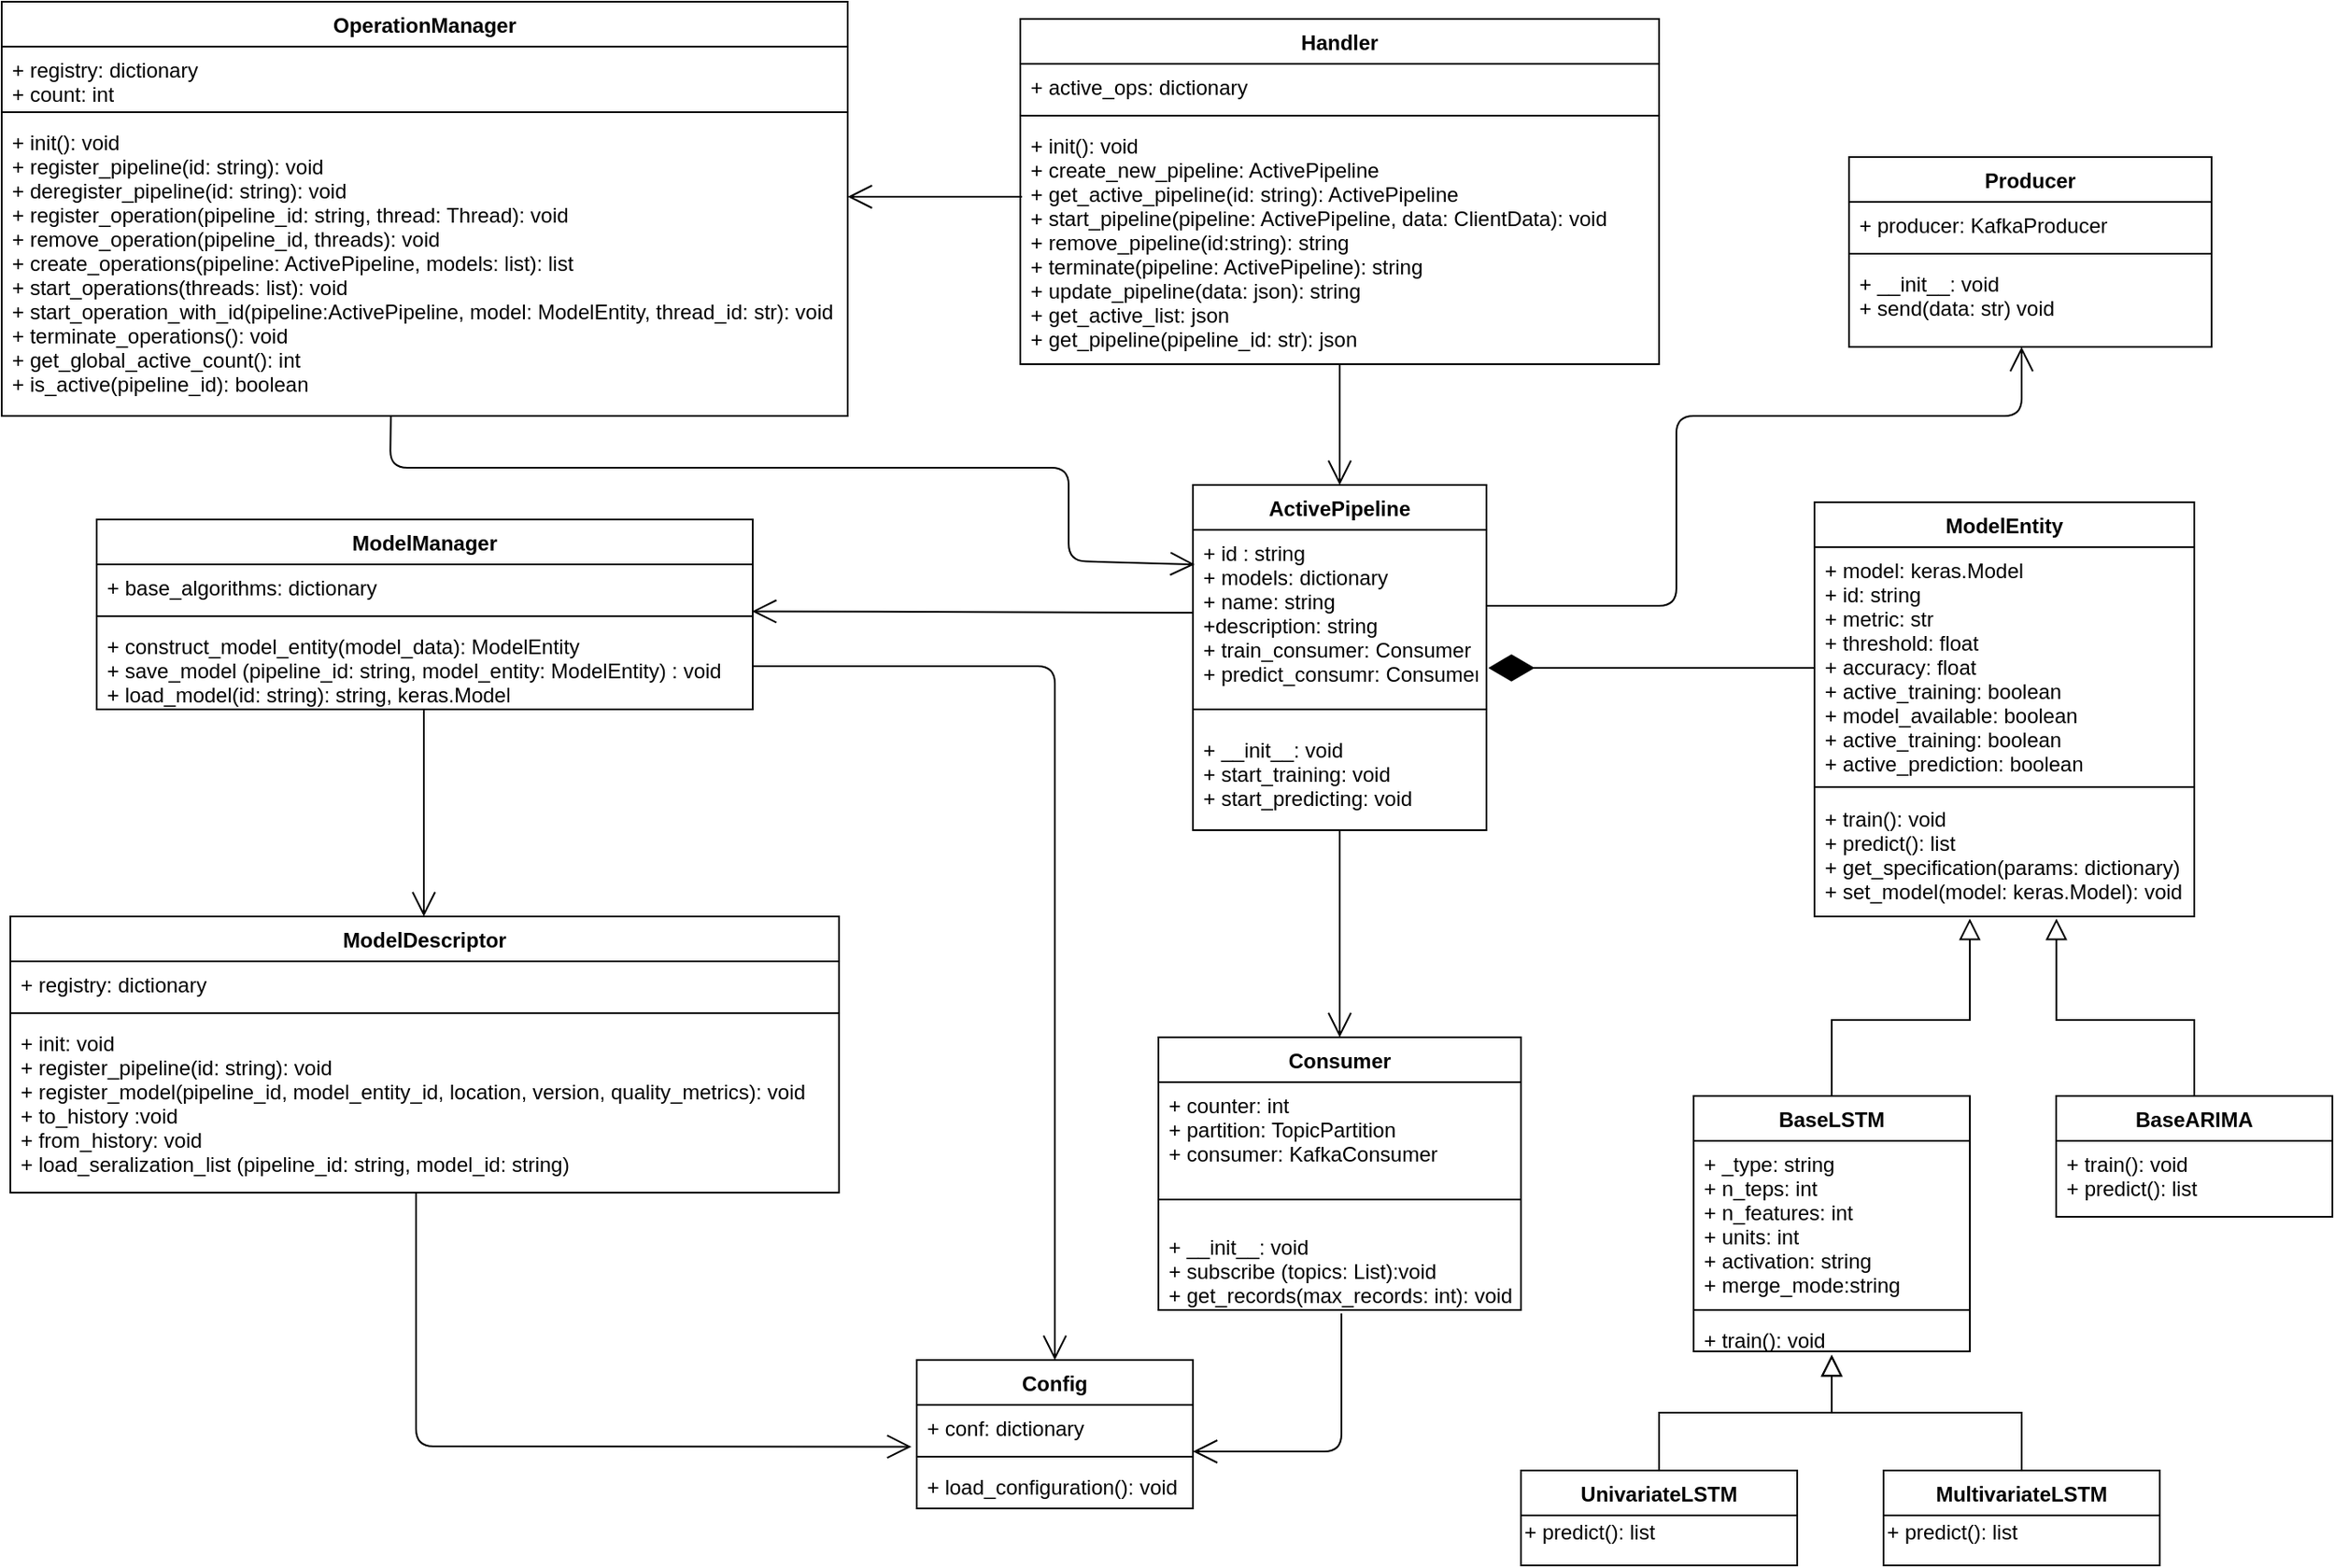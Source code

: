 <mxfile version="14.5.1" type="device"><diagram id="C5RBs43oDa-KdzZeNtuy" name="Page-1"><mxGraphModel dx="1851" dy="1761" grid="1" gridSize="10" guides="1" tooltips="1" connect="1" arrows="1" fold="1" page="1" pageScale="1" pageWidth="827" pageHeight="1169" math="0" shadow="0"><root><mxCell id="WIyWlLk6GJQsqaUBKTNV-0"/><mxCell id="WIyWlLk6GJQsqaUBKTNV-1" parent="WIyWlLk6GJQsqaUBKTNV-0"/><mxCell id="zkfFHV4jXpPFQw0GAbJ--12" value="" style="endArrow=block;endSize=10;endFill=0;shadow=0;strokeWidth=1;rounded=0;edgeStyle=elbowEdgeStyle;elbow=vertical;entryX=0.409;entryY=1.017;entryDx=0;entryDy=0;entryPerimeter=0;" parent="WIyWlLk6GJQsqaUBKTNV-1" target="G3pc03JpmLfS3VmFejbK-3" edge="1"><mxGeometry width="160" relative="1" as="geometry"><mxPoint x="530" y="449" as="sourcePoint"/><mxPoint x="630" y="334" as="targetPoint"/><Array as="points"><mxPoint x="540" y="400"/></Array></mxGeometry></mxCell><mxCell id="zkfFHV4jXpPFQw0GAbJ--13" value="BaseARIMA" style="swimlane;fontStyle=1;align=center;verticalAlign=top;childLayout=stackLayout;horizontal=1;startSize=26;horizontalStack=0;resizeParent=1;resizeLast=0;collapsible=1;marginBottom=0;rounded=0;shadow=0;strokeWidth=1;" parent="WIyWlLk6GJQsqaUBKTNV-1" vertex="1"><mxGeometry x="660" y="444" width="160" height="70" as="geometry"><mxRectangle x="340" y="380" width="170" height="26" as="alternateBounds"/></mxGeometry></mxCell><mxCell id="yNwkSyV6nHP0WWP-z2qm-6" value="+ train(): void&#10;+ predict(): list" style="text;strokeColor=none;fillColor=none;align=left;verticalAlign=top;spacingLeft=4;spacingRight=4;overflow=hidden;rotatable=0;points=[[0,0.5],[1,0.5]];portConstraint=eastwest;" parent="zkfFHV4jXpPFQw0GAbJ--13" vertex="1"><mxGeometry y="26" width="160" height="44" as="geometry"/></mxCell><mxCell id="JnYLM_wyh4FFhgTIzAB--0" value="" style="endArrow=block;endSize=10;endFill=0;shadow=0;strokeWidth=1;rounded=0;edgeStyle=elbowEdgeStyle;elbow=vertical;entryX=0.5;entryY=1.1;entryDx=0;entryDy=0;entryPerimeter=0;exitX=0.5;exitY=0;exitDx=0;exitDy=0;" parent="WIyWlLk6GJQsqaUBKTNV-1" source="JnYLM_wyh4FFhgTIzAB--1" target="yNwkSyV6nHP0WWP-z2qm-4" edge="1"><mxGeometry width="160" relative="1" as="geometry"><mxPoint x="640" y="639" as="sourcePoint"/><mxPoint x="530" y="554" as="targetPoint"/></mxGeometry></mxCell><mxCell id="JnYLM_wyh4FFhgTIzAB--1" value="MultivariateLSTM" style="swimlane;fontStyle=1;align=center;verticalAlign=top;childLayout=stackLayout;horizontal=1;startSize=26;horizontalStack=0;resizeParent=1;resizeLast=0;collapsible=1;marginBottom=0;rounded=0;shadow=0;strokeWidth=1;" parent="WIyWlLk6GJQsqaUBKTNV-1" vertex="1"><mxGeometry x="560" y="661" width="160" height="55" as="geometry"><mxRectangle x="130" y="380" width="160" height="26" as="alternateBounds"/></mxGeometry></mxCell><mxCell id="cp83W9XdrxknQImygPVt-1" value="+ predict(): list" style="text;html=1;align=left;verticalAlign=middle;resizable=0;points=[];autosize=1;" parent="JnYLM_wyh4FFhgTIzAB--1" vertex="1"><mxGeometry y="26" width="160" height="20" as="geometry"/></mxCell><mxCell id="JnYLM_wyh4FFhgTIzAB--4" value="" style="endArrow=block;endSize=10;endFill=0;shadow=0;strokeWidth=1;rounded=0;edgeStyle=elbowEdgeStyle;elbow=vertical;entryX=0.5;entryY=1.1;entryDx=0;entryDy=0;entryPerimeter=0;exitX=0.5;exitY=0;exitDx=0;exitDy=0;" parent="WIyWlLk6GJQsqaUBKTNV-1" source="JnYLM_wyh4FFhgTIzAB--5" target="yNwkSyV6nHP0WWP-z2qm-4" edge="1"><mxGeometry width="160" relative="1" as="geometry"><mxPoint x="430" y="654" as="sourcePoint"/><mxPoint x="530" y="564" as="targetPoint"/></mxGeometry></mxCell><mxCell id="JnYLM_wyh4FFhgTIzAB--5" value="UnivariateLSTM" style="swimlane;fontStyle=1;align=center;verticalAlign=top;childLayout=stackLayout;horizontal=1;startSize=26;horizontalStack=0;resizeParent=1;resizeLast=0;collapsible=1;marginBottom=0;rounded=0;shadow=0;strokeWidth=1;" parent="WIyWlLk6GJQsqaUBKTNV-1" vertex="1"><mxGeometry x="350" y="661" width="160" height="55" as="geometry"><mxRectangle x="130" y="380" width="160" height="26" as="alternateBounds"/></mxGeometry></mxCell><mxCell id="cp83W9XdrxknQImygPVt-0" value="+ predict(): list" style="text;html=1;align=left;verticalAlign=middle;resizable=0;points=[];autosize=1;" parent="JnYLM_wyh4FFhgTIzAB--5" vertex="1"><mxGeometry y="26" width="160" height="20" as="geometry"/></mxCell><mxCell id="yNwkSyV6nHP0WWP-z2qm-1" value="BaseLSTM" style="swimlane;fontStyle=1;align=center;verticalAlign=top;childLayout=stackLayout;horizontal=1;startSize=26;horizontalStack=0;resizeParent=1;resizeParentMax=0;resizeLast=0;collapsible=1;marginBottom=0;" parent="WIyWlLk6GJQsqaUBKTNV-1" vertex="1"><mxGeometry x="450" y="444" width="160" height="148" as="geometry"/></mxCell><mxCell id="yNwkSyV6nHP0WWP-z2qm-2" value="+ _type: string&#10;+ n_teps: int&#10;+ n_features: int&#10;+ units: int&#10;+ activation: string&#10;+ merge_mode:string" style="text;strokeColor=none;fillColor=none;align=left;verticalAlign=top;spacingLeft=4;spacingRight=4;overflow=hidden;rotatable=0;points=[[0,0.5],[1,0.5]];portConstraint=eastwest;" parent="yNwkSyV6nHP0WWP-z2qm-1" vertex="1"><mxGeometry y="26" width="160" height="94" as="geometry"/></mxCell><mxCell id="yNwkSyV6nHP0WWP-z2qm-3" value="" style="line;strokeWidth=1;fillColor=none;align=left;verticalAlign=middle;spacingTop=-1;spacingLeft=3;spacingRight=3;rotatable=0;labelPosition=right;points=[];portConstraint=eastwest;" parent="yNwkSyV6nHP0WWP-z2qm-1" vertex="1"><mxGeometry y="120" width="160" height="8" as="geometry"/></mxCell><mxCell id="yNwkSyV6nHP0WWP-z2qm-4" value="+ train(): void" style="text;strokeColor=none;fillColor=none;align=left;verticalAlign=top;spacingLeft=4;spacingRight=4;overflow=hidden;rotatable=0;points=[[0,0.5],[1,0.5]];portConstraint=eastwest;" parent="yNwkSyV6nHP0WWP-z2qm-1" vertex="1"><mxGeometry y="128" width="160" height="20" as="geometry"/></mxCell><mxCell id="yNwkSyV6nHP0WWP-z2qm-7" value="Consumer" style="swimlane;fontStyle=1;align=center;verticalAlign=top;childLayout=stackLayout;horizontal=1;startSize=26;horizontalStack=0;resizeParent=1;resizeParentMax=0;resizeLast=0;collapsible=1;marginBottom=0;" parent="WIyWlLk6GJQsqaUBKTNV-1" vertex="1"><mxGeometry x="140" y="410" width="210" height="158" as="geometry"/></mxCell><mxCell id="yNwkSyV6nHP0WWP-z2qm-8" value="+ counter: int&#10;+ partition: TopicPartition&#10;+ consumer: KafkaConsumer" style="text;strokeColor=none;fillColor=none;align=left;verticalAlign=top;spacingLeft=4;spacingRight=4;overflow=hidden;rotatable=0;points=[[0,0.5],[1,0.5]];portConstraint=eastwest;" parent="yNwkSyV6nHP0WWP-z2qm-7" vertex="1"><mxGeometry y="26" width="210" height="54" as="geometry"/></mxCell><mxCell id="yNwkSyV6nHP0WWP-z2qm-9" value="" style="line;strokeWidth=1;fillColor=none;align=left;verticalAlign=middle;spacingTop=-1;spacingLeft=3;spacingRight=3;rotatable=0;labelPosition=right;points=[];portConstraint=eastwest;" parent="yNwkSyV6nHP0WWP-z2qm-7" vertex="1"><mxGeometry y="80" width="210" height="28" as="geometry"/></mxCell><mxCell id="yNwkSyV6nHP0WWP-z2qm-10" value="+ __init__: void&#10;+ subscribe (topics: List):void&#10;+ get_records(max_records: int): void" style="text;strokeColor=none;fillColor=none;align=left;verticalAlign=top;spacingLeft=4;spacingRight=4;overflow=hidden;rotatable=0;points=[[0,0.5],[1,0.5]];portConstraint=eastwest;" parent="yNwkSyV6nHP0WWP-z2qm-7" vertex="1"><mxGeometry y="108" width="210" height="50" as="geometry"/></mxCell><mxCell id="cp83W9XdrxknQImygPVt-2" value="ActivePipeline" style="swimlane;fontStyle=1;align=center;verticalAlign=top;childLayout=stackLayout;horizontal=1;startSize=26;horizontalStack=0;resizeParent=1;resizeParentMax=0;resizeLast=0;collapsible=1;marginBottom=0;" parent="WIyWlLk6GJQsqaUBKTNV-1" vertex="1"><mxGeometry x="160" y="90" width="170" height="200" as="geometry"/></mxCell><mxCell id="cp83W9XdrxknQImygPVt-3" value="+ id : string&#10;+ models: dictionary&#10;+ name: string&#10;+description: string&#10;+ train_consumer: Consumer&#10;+ predict_consumr: Consumer" style="text;strokeColor=none;fillColor=none;align=left;verticalAlign=top;spacingLeft=4;spacingRight=4;overflow=hidden;rotatable=0;points=[[0,0.5],[1,0.5]];portConstraint=eastwest;" parent="cp83W9XdrxknQImygPVt-2" vertex="1"><mxGeometry y="26" width="170" height="94" as="geometry"/></mxCell><mxCell id="cp83W9XdrxknQImygPVt-4" value="" style="line;strokeWidth=1;fillColor=none;align=left;verticalAlign=middle;spacingTop=-1;spacingLeft=3;spacingRight=3;rotatable=0;labelPosition=right;points=[];portConstraint=eastwest;" parent="cp83W9XdrxknQImygPVt-2" vertex="1"><mxGeometry y="120" width="170" height="20" as="geometry"/></mxCell><mxCell id="cp83W9XdrxknQImygPVt-5" value="+ __init__: void&#10;+ start_training: void&#10;+ start_predicting: void" style="text;strokeColor=none;fillColor=none;align=left;verticalAlign=top;spacingLeft=4;spacingRight=4;overflow=hidden;rotatable=0;points=[[0,0.5],[1,0.5]];portConstraint=eastwest;" parent="cp83W9XdrxknQImygPVt-2" vertex="1"><mxGeometry y="140" width="170" height="60" as="geometry"/></mxCell><mxCell id="cp83W9XdrxknQImygPVt-10" value="ModelDescriptor" style="swimlane;fontStyle=1;align=center;verticalAlign=top;childLayout=stackLayout;horizontal=1;startSize=26;horizontalStack=0;resizeParent=1;resizeParentMax=0;resizeLast=0;collapsible=1;marginBottom=0;" parent="WIyWlLk6GJQsqaUBKTNV-1" vertex="1"><mxGeometry x="-525" y="340" width="480" height="160" as="geometry"/></mxCell><mxCell id="cp83W9XdrxknQImygPVt-11" value="+ registry: dictionary" style="text;strokeColor=none;fillColor=none;align=left;verticalAlign=top;spacingLeft=4;spacingRight=4;overflow=hidden;rotatable=0;points=[[0,0.5],[1,0.5]];portConstraint=eastwest;" parent="cp83W9XdrxknQImygPVt-10" vertex="1"><mxGeometry y="26" width="480" height="26" as="geometry"/></mxCell><mxCell id="cp83W9XdrxknQImygPVt-12" value="" style="line;strokeWidth=1;fillColor=none;align=left;verticalAlign=middle;spacingTop=-1;spacingLeft=3;spacingRight=3;rotatable=0;labelPosition=right;points=[];portConstraint=eastwest;" parent="cp83W9XdrxknQImygPVt-10" vertex="1"><mxGeometry y="52" width="480" height="8" as="geometry"/></mxCell><mxCell id="cp83W9XdrxknQImygPVt-13" value="+ init: void&#10;+ register_pipeline(id: string): void&#10;+ register_model(pipeline_id, model_entity_id, location, version, quality_metrics): void&#10;+ to_history :void&#10;+ from_history: void&#10;+ load_seralization_list (pipeline_id: string, model_id: string)" style="text;strokeColor=none;fillColor=none;align=left;verticalAlign=top;spacingLeft=4;spacingRight=4;overflow=hidden;rotatable=0;points=[[0,0.5],[1,0.5]];portConstraint=eastwest;" parent="cp83W9XdrxknQImygPVt-10" vertex="1"><mxGeometry y="60" width="480" height="100" as="geometry"/></mxCell><mxCell id="cp83W9XdrxknQImygPVt-15" value="Handler" style="swimlane;fontStyle=1;align=center;verticalAlign=top;childLayout=stackLayout;horizontal=1;startSize=26;horizontalStack=0;resizeParent=1;resizeParentMax=0;resizeLast=0;collapsible=1;marginBottom=0;" parent="WIyWlLk6GJQsqaUBKTNV-1" vertex="1"><mxGeometry x="60" y="-180" width="370" height="200" as="geometry"/></mxCell><mxCell id="cp83W9XdrxknQImygPVt-16" value="+ active_ops: dictionary" style="text;strokeColor=none;fillColor=none;align=left;verticalAlign=top;spacingLeft=4;spacingRight=4;overflow=hidden;rotatable=0;points=[[0,0.5],[1,0.5]];portConstraint=eastwest;" parent="cp83W9XdrxknQImygPVt-15" vertex="1"><mxGeometry y="26" width="370" height="26" as="geometry"/></mxCell><mxCell id="cp83W9XdrxknQImygPVt-17" value="" style="line;strokeWidth=1;fillColor=none;align=left;verticalAlign=middle;spacingTop=-1;spacingLeft=3;spacingRight=3;rotatable=0;labelPosition=right;points=[];portConstraint=eastwest;" parent="cp83W9XdrxknQImygPVt-15" vertex="1"><mxGeometry y="52" width="370" height="8" as="geometry"/></mxCell><mxCell id="cp83W9XdrxknQImygPVt-18" value="+ init(): void&#10;+ create_new_pipeline: ActivePipeline&#10;+ get_active_pipeline(id: string): ActivePipeline&#10;+ start_pipeline(pipeline: ActivePipeline, data: ClientData): void&#10;+ remove_pipeline(id:string): string&#10;+ terminate(pipeline: ActivePipeline): string&#10;+ update_pipeline(data: json): string&#10;+ get_active_list: json&#10;+ get_pipeline(pipeline_id: str): json&#10;" style="text;strokeColor=none;fillColor=none;align=left;verticalAlign=top;spacingLeft=4;spacingRight=4;overflow=hidden;rotatable=0;points=[[0,0.5],[1,0.5]];portConstraint=eastwest;" parent="cp83W9XdrxknQImygPVt-15" vertex="1"><mxGeometry y="60" width="370" height="140" as="geometry"/></mxCell><mxCell id="cp83W9XdrxknQImygPVt-20" value="" style="endArrow=open;endFill=1;endSize=12;html=1;" parent="WIyWlLk6GJQsqaUBKTNV-1" source="cp83W9XdrxknQImygPVt-18" target="cp83W9XdrxknQImygPVt-2" edge="1"><mxGeometry width="160" relative="1" as="geometry"><mxPoint x="244" y="-8" as="sourcePoint"/><mxPoint x="390" y="210" as="targetPoint"/></mxGeometry></mxCell><mxCell id="cp83W9XdrxknQImygPVt-21" value="ModelManager" style="swimlane;fontStyle=1;align=center;verticalAlign=top;childLayout=stackLayout;horizontal=1;startSize=26;horizontalStack=0;resizeParent=1;resizeParentMax=0;resizeLast=0;collapsible=1;marginBottom=0;" parent="WIyWlLk6GJQsqaUBKTNV-1" vertex="1"><mxGeometry x="-475" y="110" width="380" height="110" as="geometry"/></mxCell><mxCell id="cp83W9XdrxknQImygPVt-22" value="+ base_algorithms: dictionary" style="text;strokeColor=none;fillColor=none;align=left;verticalAlign=top;spacingLeft=4;spacingRight=4;overflow=hidden;rotatable=0;points=[[0,0.5],[1,0.5]];portConstraint=eastwest;" parent="cp83W9XdrxknQImygPVt-21" vertex="1"><mxGeometry y="26" width="380" height="26" as="geometry"/></mxCell><mxCell id="cp83W9XdrxknQImygPVt-23" value="" style="line;strokeWidth=1;fillColor=none;align=left;verticalAlign=middle;spacingTop=-1;spacingLeft=3;spacingRight=3;rotatable=0;labelPosition=right;points=[];portConstraint=eastwest;" parent="cp83W9XdrxknQImygPVt-21" vertex="1"><mxGeometry y="52" width="380" height="8" as="geometry"/></mxCell><mxCell id="cp83W9XdrxknQImygPVt-24" value="+ construct_model_entity(model_data): ModelEntity&#10;+ save_model (pipeline_id: string, model_entity: ModelEntity) : void&#10;+ load_model(id: string): string, keras.Model" style="text;strokeColor=none;fillColor=none;align=left;verticalAlign=top;spacingLeft=4;spacingRight=4;overflow=hidden;rotatable=0;points=[[0,0.5],[1,0.5]];portConstraint=eastwest;" parent="cp83W9XdrxknQImygPVt-21" vertex="1"><mxGeometry y="60" width="380" height="50" as="geometry"/></mxCell><mxCell id="cp83W9XdrxknQImygPVt-25" value="" style="endArrow=open;endFill=1;endSize=12;html=1;" parent="WIyWlLk6GJQsqaUBKTNV-1" edge="1"><mxGeometry width="160" relative="1" as="geometry"><mxPoint x="-285.5" y="220" as="sourcePoint"/><mxPoint x="-285.5" y="340" as="targetPoint"/></mxGeometry></mxCell><mxCell id="cp83W9XdrxknQImygPVt-26" value="" style="endArrow=open;endFill=1;endSize=12;html=1;entryX=0.999;entryY=1.046;entryDx=0;entryDy=0;entryPerimeter=0;" parent="WIyWlLk6GJQsqaUBKTNV-1" target="cp83W9XdrxknQImygPVt-22" edge="1"><mxGeometry width="160" relative="1" as="geometry"><mxPoint x="160" y="164" as="sourcePoint"/><mxPoint x="48" y="164" as="targetPoint"/></mxGeometry></mxCell><mxCell id="G3pc03JpmLfS3VmFejbK-0" value="ModelEntity" style="swimlane;fontStyle=1;align=center;verticalAlign=top;childLayout=stackLayout;horizontal=1;startSize=26;horizontalStack=0;resizeParent=1;resizeParentMax=0;resizeLast=0;collapsible=1;marginBottom=0;" parent="WIyWlLk6GJQsqaUBKTNV-1" vertex="1"><mxGeometry x="520" y="100" width="220" height="240" as="geometry"/></mxCell><mxCell id="G3pc03JpmLfS3VmFejbK-1" value="+ model: keras.Model&#10;+ id: string&#10;+ metric: str&#10;+ threshold: float&#10;+ accuracy: float&#10;+ active_training: boolean&#10;+ model_available: boolean&#10;+ active_training: boolean&#10;+ active_prediction: boolean" style="text;strokeColor=none;fillColor=none;align=left;verticalAlign=top;spacingLeft=4;spacingRight=4;overflow=hidden;rotatable=0;points=[[0,0.5],[1,0.5]];portConstraint=eastwest;" parent="G3pc03JpmLfS3VmFejbK-0" vertex="1"><mxGeometry y="26" width="220" height="134" as="geometry"/></mxCell><mxCell id="G3pc03JpmLfS3VmFejbK-2" value="" style="line;strokeWidth=1;fillColor=none;align=left;verticalAlign=middle;spacingTop=-1;spacingLeft=3;spacingRight=3;rotatable=0;labelPosition=right;points=[];portConstraint=eastwest;" parent="G3pc03JpmLfS3VmFejbK-0" vertex="1"><mxGeometry y="160" width="220" height="10" as="geometry"/></mxCell><mxCell id="G3pc03JpmLfS3VmFejbK-3" value="+ train(): void&#10;+ predict(): list&#10;+ get_specification(params: dictionary)&#10;+ set_model(model: keras.Model): void" style="text;strokeColor=none;fillColor=none;align=left;verticalAlign=top;spacingLeft=4;spacingRight=4;overflow=hidden;rotatable=0;points=[[0,0.5],[1,0.5]];portConstraint=eastwest;" parent="G3pc03JpmLfS3VmFejbK-0" vertex="1"><mxGeometry y="170" width="220" height="70" as="geometry"/></mxCell><mxCell id="G3pc03JpmLfS3VmFejbK-4" value="" style="endArrow=diamondThin;endFill=1;endSize=24;html=1;" parent="WIyWlLk6GJQsqaUBKTNV-1" edge="1"><mxGeometry width="160" relative="1" as="geometry"><mxPoint x="520" y="196" as="sourcePoint"/><mxPoint x="331" y="196" as="targetPoint"/></mxGeometry></mxCell><mxCell id="G3pc03JpmLfS3VmFejbK-6" value="" style="endArrow=block;endSize=10;endFill=0;shadow=0;strokeWidth=1;rounded=0;edgeStyle=elbowEdgeStyle;elbow=vertical;exitX=0.5;exitY=0;exitDx=0;exitDy=0;entryX=0.637;entryY=1.017;entryDx=0;entryDy=0;entryPerimeter=0;" parent="WIyWlLk6GJQsqaUBKTNV-1" source="zkfFHV4jXpPFQw0GAbJ--13" target="G3pc03JpmLfS3VmFejbK-3" edge="1"><mxGeometry width="160" relative="1" as="geometry"><mxPoint x="639.34" y="457.81" as="sourcePoint"/><mxPoint x="677" y="313" as="targetPoint"/><Array as="points"><mxPoint x="720" y="400"/><mxPoint x="690" y="390"/></Array></mxGeometry></mxCell><mxCell id="G3pc03JpmLfS3VmFejbK-7" value="OperationManager" style="swimlane;fontStyle=1;align=center;verticalAlign=top;childLayout=stackLayout;horizontal=1;startSize=26;horizontalStack=0;resizeParent=1;resizeParentMax=0;resizeLast=0;collapsible=1;marginBottom=0;" parent="WIyWlLk6GJQsqaUBKTNV-1" vertex="1"><mxGeometry x="-530" y="-190" width="490" height="240" as="geometry"/></mxCell><mxCell id="G3pc03JpmLfS3VmFejbK-8" value="+ registry: dictionary&#10;+ count: int" style="text;strokeColor=none;fillColor=none;align=left;verticalAlign=top;spacingLeft=4;spacingRight=4;overflow=hidden;rotatable=0;points=[[0,0.5],[1,0.5]];portConstraint=eastwest;" parent="G3pc03JpmLfS3VmFejbK-7" vertex="1"><mxGeometry y="26" width="490" height="34" as="geometry"/></mxCell><mxCell id="G3pc03JpmLfS3VmFejbK-9" value="" style="line;strokeWidth=1;fillColor=none;align=left;verticalAlign=middle;spacingTop=-1;spacingLeft=3;spacingRight=3;rotatable=0;labelPosition=right;points=[];portConstraint=eastwest;" parent="G3pc03JpmLfS3VmFejbK-7" vertex="1"><mxGeometry y="60" width="490" height="8" as="geometry"/></mxCell><mxCell id="G3pc03JpmLfS3VmFejbK-10" value="+ init(): void&#10;+ register_pipeline(id: string): void&#10;+ deregister_pipeline(id: string): void&#10;+ register_operation(pipeline_id: string, thread: Thread): void&#10;+ remove_operation(pipeline_id, threads): void&#10;+ create_operations(pipeline: ActivePipeline, models: list): list&#10;+ start_operations(threads: list): void&#10;+ start_operation_with_id(pipeline:ActivePipeline, model: ModelEntity, thread_id: str): void&#10;+ terminate_operations(): void&#10;+ get_global_active_count(): int&#10;+ is_active(pipeline_id): boolean" style="text;strokeColor=none;fillColor=none;align=left;verticalAlign=top;spacingLeft=4;spacingRight=4;overflow=hidden;rotatable=0;points=[[0,0.5],[1,0.5]];portConstraint=eastwest;" parent="G3pc03JpmLfS3VmFejbK-7" vertex="1"><mxGeometry y="68" width="490" height="172" as="geometry"/></mxCell><mxCell id="G3pc03JpmLfS3VmFejbK-13" value="" style="endArrow=open;endFill=1;endSize=12;html=1;entryX=0.006;entryY=0.213;entryDx=0;entryDy=0;exitX=0.46;exitY=0.999;exitDx=0;exitDy=0;exitPerimeter=0;entryPerimeter=0;" parent="WIyWlLk6GJQsqaUBKTNV-1" source="G3pc03JpmLfS3VmFejbK-10" target="cp83W9XdrxknQImygPVt-3" edge="1"><mxGeometry width="160" relative="1" as="geometry"><mxPoint x="-220" y="30" as="sourcePoint"/><mxPoint x="88" y="82" as="targetPoint"/><Array as="points"><mxPoint x="-305" y="80"/><mxPoint x="88" y="80"/><mxPoint x="88" y="134"/></Array></mxGeometry></mxCell><mxCell id="G3pc03JpmLfS3VmFejbK-14" value="" style="endArrow=open;endFill=1;endSize=12;html=1;" parent="WIyWlLk6GJQsqaUBKTNV-1" edge="1"><mxGeometry width="160" relative="1" as="geometry"><mxPoint x="61" y="-77" as="sourcePoint"/><mxPoint x="-40" y="-77" as="targetPoint"/></mxGeometry></mxCell><mxCell id="G3pc03JpmLfS3VmFejbK-15" value="Config" style="swimlane;fontStyle=1;align=center;verticalAlign=top;childLayout=stackLayout;horizontal=1;startSize=26;horizontalStack=0;resizeParent=1;resizeParentMax=0;resizeLast=0;collapsible=1;marginBottom=0;" parent="WIyWlLk6GJQsqaUBKTNV-1" vertex="1"><mxGeometry y="597" width="160" height="86" as="geometry"/></mxCell><mxCell id="G3pc03JpmLfS3VmFejbK-16" value="+ conf: dictionary" style="text;strokeColor=none;fillColor=none;align=left;verticalAlign=top;spacingLeft=4;spacingRight=4;overflow=hidden;rotatable=0;points=[[0,0.5],[1,0.5]];portConstraint=eastwest;" parent="G3pc03JpmLfS3VmFejbK-15" vertex="1"><mxGeometry y="26" width="160" height="26" as="geometry"/></mxCell><mxCell id="G3pc03JpmLfS3VmFejbK-17" value="" style="line;strokeWidth=1;fillColor=none;align=left;verticalAlign=middle;spacingTop=-1;spacingLeft=3;spacingRight=3;rotatable=0;labelPosition=right;points=[];portConstraint=eastwest;" parent="G3pc03JpmLfS3VmFejbK-15" vertex="1"><mxGeometry y="52" width="160" height="8" as="geometry"/></mxCell><mxCell id="G3pc03JpmLfS3VmFejbK-18" value="+ load_configuration(): void" style="text;strokeColor=none;fillColor=none;align=left;verticalAlign=top;spacingLeft=4;spacingRight=4;overflow=hidden;rotatable=0;points=[[0,0.5],[1,0.5]];portConstraint=eastwest;" parent="G3pc03JpmLfS3VmFejbK-15" vertex="1"><mxGeometry y="60" width="160" height="26" as="geometry"/></mxCell><mxCell id="G3pc03JpmLfS3VmFejbK-19" value="" style="endArrow=open;endFill=1;endSize=12;html=1;entryX=-0.019;entryY=0.931;entryDx=0;entryDy=0;entryPerimeter=0;" parent="WIyWlLk6GJQsqaUBKTNV-1" target="G3pc03JpmLfS3VmFejbK-16" edge="1"><mxGeometry width="160" relative="1" as="geometry"><mxPoint x="-290" y="500" as="sourcePoint"/><mxPoint x="-90" y="670" as="targetPoint"/><Array as="points"><mxPoint x="-290" y="647"/></Array></mxGeometry></mxCell><mxCell id="G3pc03JpmLfS3VmFejbK-20" value="" style="endArrow=open;endFill=1;endSize=12;html=1;" parent="WIyWlLk6GJQsqaUBKTNV-1" edge="1"><mxGeometry width="160" relative="1" as="geometry"><mxPoint x="246" y="570" as="sourcePoint"/><mxPoint x="160" y="650" as="targetPoint"/><Array as="points"><mxPoint x="246" y="650"/></Array></mxGeometry></mxCell><mxCell id="G3pc03JpmLfS3VmFejbK-21" value="" style="endArrow=open;endFill=1;endSize=12;html=1;exitX=1;exitY=0.5;exitDx=0;exitDy=0;entryX=0.5;entryY=0;entryDx=0;entryDy=0;" parent="WIyWlLk6GJQsqaUBKTNV-1" source="cp83W9XdrxknQImygPVt-24" target="G3pc03JpmLfS3VmFejbK-15" edge="1"><mxGeometry width="160" relative="1" as="geometry"><mxPoint x="40" y="240" as="sourcePoint"/><mxPoint x="200" y="240" as="targetPoint"/><Array as="points"><mxPoint x="80" y="195"/></Array></mxGeometry></mxCell><mxCell id="Jlya4klsZyv1mUEqyIwM-1" value="" style="endArrow=open;endFill=1;endSize=12;html=1;entryX=0.5;entryY=0;entryDx=0;entryDy=0;" parent="WIyWlLk6GJQsqaUBKTNV-1" target="yNwkSyV6nHP0WWP-z2qm-7" edge="1"><mxGeometry width="160" relative="1" as="geometry"><mxPoint x="245" y="290" as="sourcePoint"/><mxPoint x="244.5" y="350" as="targetPoint"/></mxGeometry></mxCell><mxCell id="Jlya4klsZyv1mUEqyIwM-2" value="Producer" style="swimlane;fontStyle=1;align=center;verticalAlign=top;childLayout=stackLayout;horizontal=1;startSize=26;horizontalStack=0;resizeParent=1;resizeParentMax=0;resizeLast=0;collapsible=1;marginBottom=0;" parent="WIyWlLk6GJQsqaUBKTNV-1" vertex="1"><mxGeometry x="540" y="-100" width="210" height="110" as="geometry"/></mxCell><mxCell id="Jlya4klsZyv1mUEqyIwM-3" value="+ producer: KafkaProducer" style="text;strokeColor=none;fillColor=none;align=left;verticalAlign=top;spacingLeft=4;spacingRight=4;overflow=hidden;rotatable=0;points=[[0,0.5],[1,0.5]];portConstraint=eastwest;" parent="Jlya4klsZyv1mUEqyIwM-2" vertex="1"><mxGeometry y="26" width="210" height="26" as="geometry"/></mxCell><mxCell id="Jlya4klsZyv1mUEqyIwM-4" value="" style="line;strokeWidth=1;fillColor=none;align=left;verticalAlign=middle;spacingTop=-1;spacingLeft=3;spacingRight=3;rotatable=0;labelPosition=right;points=[];portConstraint=eastwest;" parent="Jlya4klsZyv1mUEqyIwM-2" vertex="1"><mxGeometry y="52" width="210" height="8" as="geometry"/></mxCell><mxCell id="Jlya4klsZyv1mUEqyIwM-5" value="+ __init__: void&#10;+ send(data: str) void" style="text;strokeColor=none;fillColor=none;align=left;verticalAlign=top;spacingLeft=4;spacingRight=4;overflow=hidden;rotatable=0;points=[[0,0.5],[1,0.5]];portConstraint=eastwest;" parent="Jlya4klsZyv1mUEqyIwM-2" vertex="1"><mxGeometry y="60" width="210" height="50" as="geometry"/></mxCell><mxCell id="Jlya4klsZyv1mUEqyIwM-6" value="" style="endArrow=open;endFill=1;endSize=12;html=1;entryX=0.476;entryY=1;entryDx=0;entryDy=0;entryPerimeter=0;" parent="WIyWlLk6GJQsqaUBKTNV-1" target="Jlya4klsZyv1mUEqyIwM-5" edge="1"><mxGeometry width="160" relative="1" as="geometry"><mxPoint x="330" y="160" as="sourcePoint"/><mxPoint x="255" y="420" as="targetPoint"/><Array as="points"><mxPoint x="440" y="160"/><mxPoint x="440" y="50"/><mxPoint x="640" y="50"/></Array></mxGeometry></mxCell></root></mxGraphModel></diagram></mxfile>